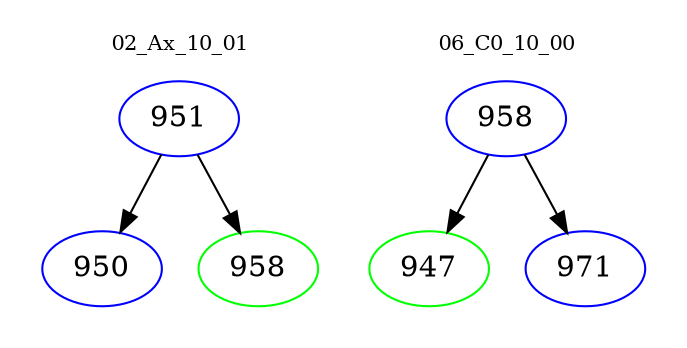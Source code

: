 digraph{
subgraph cluster_0 {
color = white
label = "02_Ax_10_01";
fontsize=10;
T0_951 [label="951", color="blue"]
T0_951 -> T0_950 [color="black"]
T0_950 [label="950", color="blue"]
T0_951 -> T0_958 [color="black"]
T0_958 [label="958", color="green"]
}
subgraph cluster_1 {
color = white
label = "06_C0_10_00";
fontsize=10;
T1_958 [label="958", color="blue"]
T1_958 -> T1_947 [color="black"]
T1_947 [label="947", color="green"]
T1_958 -> T1_971 [color="black"]
T1_971 [label="971", color="blue"]
}
}
